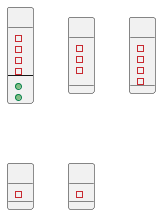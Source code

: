 @startuml 演習3-1
skinparam ClassAttributeFontSize 0
class 顧客{
       - 氏名:String
       - 電話番号:String
       - 郵便番号:int
       - 住所:String
  ---
  + get氏名():String
  + set氏名(name:String):void
  }
  class 車{
    - 管理番号:String
    - 車種:String
    - 駆動形態:String
    - 
  }
  class 予約{
    - 予約番号:String
    - 管理番号:String
    - 日付:String
    - 顧客ID:int
  }
  class 空車リスト{
    - 管理番号:String
  }
  class 貸出{
    - 貸出番号:int
  }

  hide 顧客 circle
  hide 車 circle
  hide 予約 circle
  hide 空車リスト circle
  hide 貸出 circle

@enduml